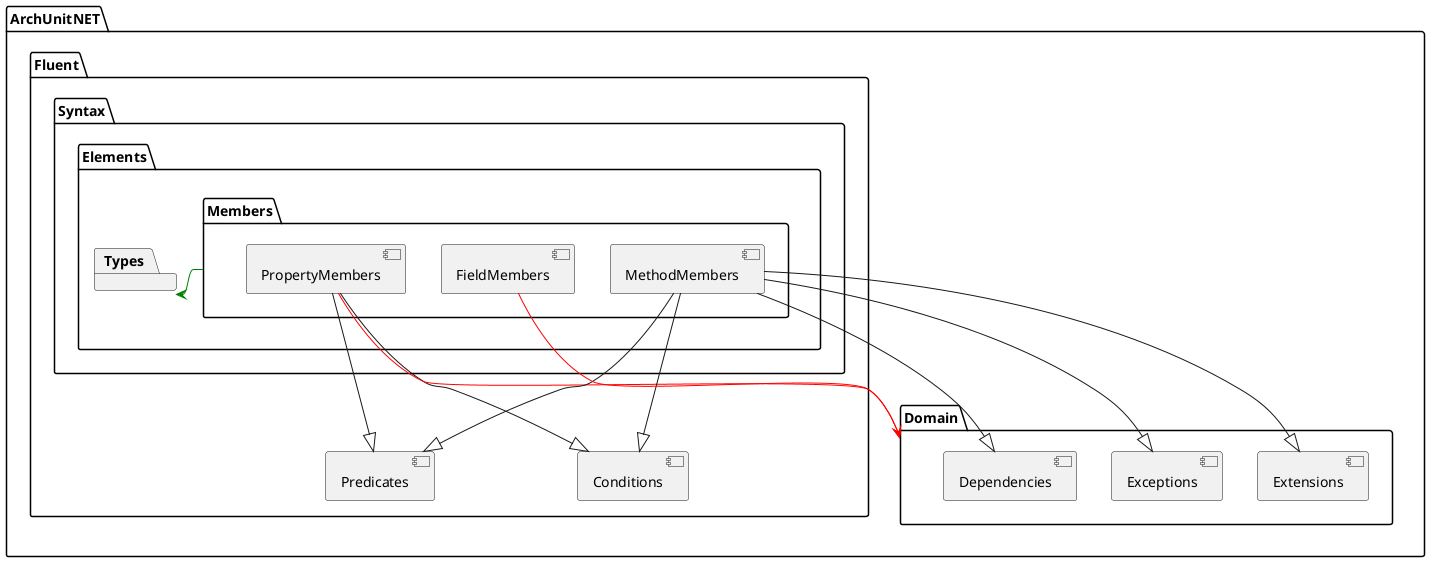 @startuml
package ArchUnitNET{
package Fluent{
package Syntax{
package Elements{
package Types{

}
}
}
}
}
package ArchUnitNET{
package Fluent{
package Syntax{
package Elements{
package Members{

}
}
}
}
}
package ArchUnitNET{
package Fluent{
package Syntax{
package Elements{
package Members{
[PropertyMembers] as ArchUnitNET.Fluent.Syntax.Elements.Members.PropertyMembers
}
}
}
}
}
package ArchUnitNET{
package Fluent{
package Syntax{
package Elements{
package Members{
[MethodMembers] as ArchUnitNET.Fluent.Syntax.Elements.Members.MethodMembers
}
}
}
}
}
package ArchUnitNET{
package Fluent{
package Syntax{
package Elements{
package Members{
[FieldMembers] as ArchUnitNET.Fluent.Syntax.Elements.Members.FieldMembers
}
}
}
}
}
package ArchUnitNET{
package Fluent{
[Predicates] as ArchUnitNET.Fluent.Predicates
}
}
package ArchUnitNET{
package Fluent{
[Conditions] as ArchUnitNET.Fluent.Conditions
}
}
package ArchUnitNET{
package Domain{

}
}
package ArchUnitNET{
package Domain{
[Extensions] as ArchUnitNET.Domain.Extensions
}
}
package ArchUnitNET{
package Domain{
[Exceptions] as ArchUnitNET.Domain.Exceptions
}
}
package ArchUnitNET{
package Domain{
[Dependencies] as ArchUnitNET.Domain.Dependencies
}
}
Members -[#green]> Types
[ArchUnitNET.Fluent.Syntax.Elements.Members.PropertyMembers] --|> [ArchUnitNET.Fluent.Predicates]
[ArchUnitNET.Fluent.Syntax.Elements.Members.PropertyMembers] --|> [ArchUnitNET.Fluent.Conditions]
[ArchUnitNET.Fluent.Syntax.Elements.Members.PropertyMembers] -[#red]> Domain
[ArchUnitNET.Fluent.Syntax.Elements.Members.MethodMembers] --|> [ArchUnitNET.Fluent.Predicates]
[ArchUnitNET.Fluent.Syntax.Elements.Members.MethodMembers] --|> [ArchUnitNET.Fluent.Conditions]
[ArchUnitNET.Fluent.Syntax.Elements.Members.MethodMembers] --|> [ArchUnitNET.Domain.Extensions]
[ArchUnitNET.Fluent.Syntax.Elements.Members.MethodMembers] --|> [ArchUnitNET.Domain.Exceptions]
[ArchUnitNET.Fluent.Syntax.Elements.Members.MethodMembers] --|> [ArchUnitNET.Domain.Dependencies]
[ArchUnitNET.Fluent.Syntax.Elements.Members.FieldMembers] -[#red]> Domain
@enduml
